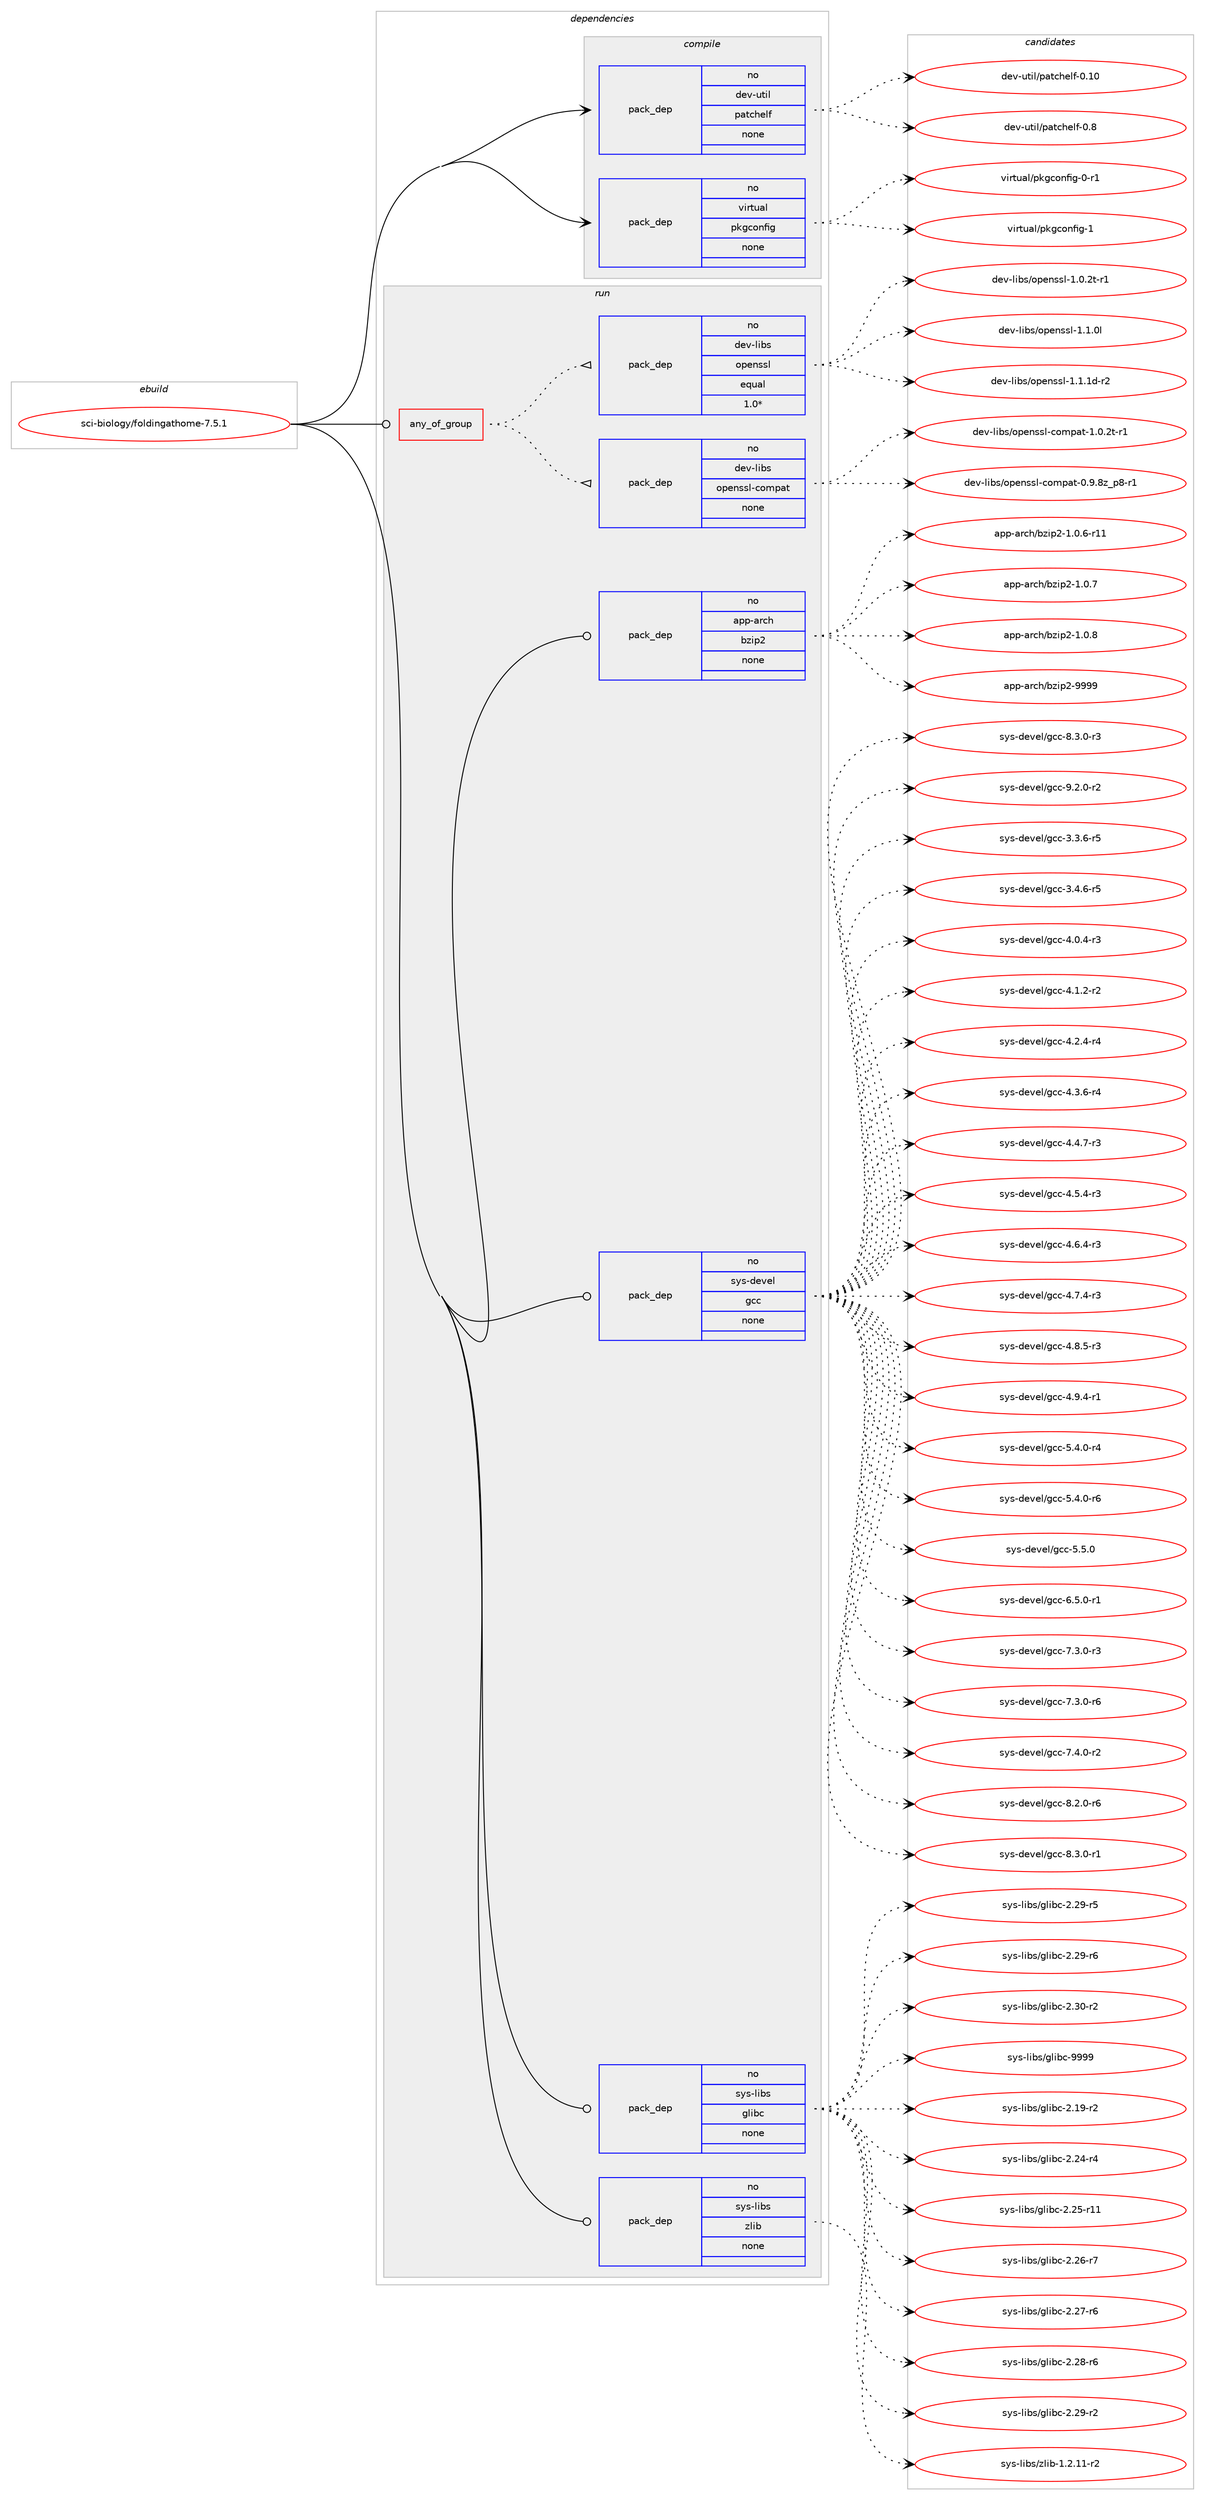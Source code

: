digraph prolog {

# *************
# Graph options
# *************

newrank=true;
concentrate=true;
compound=true;
graph [rankdir=LR,fontname=Helvetica,fontsize=10,ranksep=1.5];#, ranksep=2.5, nodesep=0.2];
edge  [arrowhead=vee];
node  [fontname=Helvetica,fontsize=10];

# **********
# The ebuild
# **********

subgraph cluster_leftcol {
color=gray;
rank=same;
label=<<i>ebuild</i>>;
id [label="sci-biology/foldingathome-7.5.1", color=red, width=4, href="../sci-biology/foldingathome-7.5.1.svg"];
}

# ****************
# The dependencies
# ****************

subgraph cluster_midcol {
color=gray;
label=<<i>dependencies</i>>;
subgraph cluster_compile {
fillcolor="#eeeeee";
style=filled;
label=<<i>compile</i>>;
subgraph pack628619 {
dependency850375 [label=<<TABLE BORDER="0" CELLBORDER="1" CELLSPACING="0" CELLPADDING="4" WIDTH="220"><TR><TD ROWSPAN="6" CELLPADDING="30">pack_dep</TD></TR><TR><TD WIDTH="110">no</TD></TR><TR><TD>dev-util</TD></TR><TR><TD>patchelf</TD></TR><TR><TD>none</TD></TR><TR><TD></TD></TR></TABLE>>, shape=none, color=blue];
}
id:e -> dependency850375:w [weight=20,style="solid",arrowhead="vee"];
subgraph pack628620 {
dependency850376 [label=<<TABLE BORDER="0" CELLBORDER="1" CELLSPACING="0" CELLPADDING="4" WIDTH="220"><TR><TD ROWSPAN="6" CELLPADDING="30">pack_dep</TD></TR><TR><TD WIDTH="110">no</TD></TR><TR><TD>virtual</TD></TR><TR><TD>pkgconfig</TD></TR><TR><TD>none</TD></TR><TR><TD></TD></TR></TABLE>>, shape=none, color=blue];
}
id:e -> dependency850376:w [weight=20,style="solid",arrowhead="vee"];
}
subgraph cluster_compileandrun {
fillcolor="#eeeeee";
style=filled;
label=<<i>compile and run</i>>;
}
subgraph cluster_run {
fillcolor="#eeeeee";
style=filled;
label=<<i>run</i>>;
subgraph any14481 {
dependency850377 [label=<<TABLE BORDER="0" CELLBORDER="1" CELLSPACING="0" CELLPADDING="4"><TR><TD CELLPADDING="10">any_of_group</TD></TR></TABLE>>, shape=none, color=red];subgraph pack628621 {
dependency850378 [label=<<TABLE BORDER="0" CELLBORDER="1" CELLSPACING="0" CELLPADDING="4" WIDTH="220"><TR><TD ROWSPAN="6" CELLPADDING="30">pack_dep</TD></TR><TR><TD WIDTH="110">no</TD></TR><TR><TD>dev-libs</TD></TR><TR><TD>openssl-compat</TD></TR><TR><TD>none</TD></TR><TR><TD></TD></TR></TABLE>>, shape=none, color=blue];
}
dependency850377:e -> dependency850378:w [weight=20,style="dotted",arrowhead="oinv"];
subgraph pack628622 {
dependency850379 [label=<<TABLE BORDER="0" CELLBORDER="1" CELLSPACING="0" CELLPADDING="4" WIDTH="220"><TR><TD ROWSPAN="6" CELLPADDING="30">pack_dep</TD></TR><TR><TD WIDTH="110">no</TD></TR><TR><TD>dev-libs</TD></TR><TR><TD>openssl</TD></TR><TR><TD>equal</TD></TR><TR><TD>1.0*</TD></TR></TABLE>>, shape=none, color=blue];
}
dependency850377:e -> dependency850379:w [weight=20,style="dotted",arrowhead="oinv"];
}
id:e -> dependency850377:w [weight=20,style="solid",arrowhead="odot"];
subgraph pack628623 {
dependency850380 [label=<<TABLE BORDER="0" CELLBORDER="1" CELLSPACING="0" CELLPADDING="4" WIDTH="220"><TR><TD ROWSPAN="6" CELLPADDING="30">pack_dep</TD></TR><TR><TD WIDTH="110">no</TD></TR><TR><TD>app-arch</TD></TR><TR><TD>bzip2</TD></TR><TR><TD>none</TD></TR><TR><TD></TD></TR></TABLE>>, shape=none, color=blue];
}
id:e -> dependency850380:w [weight=20,style="solid",arrowhead="odot"];
subgraph pack628624 {
dependency850381 [label=<<TABLE BORDER="0" CELLBORDER="1" CELLSPACING="0" CELLPADDING="4" WIDTH="220"><TR><TD ROWSPAN="6" CELLPADDING="30">pack_dep</TD></TR><TR><TD WIDTH="110">no</TD></TR><TR><TD>sys-devel</TD></TR><TR><TD>gcc</TD></TR><TR><TD>none</TD></TR><TR><TD></TD></TR></TABLE>>, shape=none, color=blue];
}
id:e -> dependency850381:w [weight=20,style="solid",arrowhead="odot"];
subgraph pack628625 {
dependency850382 [label=<<TABLE BORDER="0" CELLBORDER="1" CELLSPACING="0" CELLPADDING="4" WIDTH="220"><TR><TD ROWSPAN="6" CELLPADDING="30">pack_dep</TD></TR><TR><TD WIDTH="110">no</TD></TR><TR><TD>sys-libs</TD></TR><TR><TD>glibc</TD></TR><TR><TD>none</TD></TR><TR><TD></TD></TR></TABLE>>, shape=none, color=blue];
}
id:e -> dependency850382:w [weight=20,style="solid",arrowhead="odot"];
subgraph pack628626 {
dependency850383 [label=<<TABLE BORDER="0" CELLBORDER="1" CELLSPACING="0" CELLPADDING="4" WIDTH="220"><TR><TD ROWSPAN="6" CELLPADDING="30">pack_dep</TD></TR><TR><TD WIDTH="110">no</TD></TR><TR><TD>sys-libs</TD></TR><TR><TD>zlib</TD></TR><TR><TD>none</TD></TR><TR><TD></TD></TR></TABLE>>, shape=none, color=blue];
}
id:e -> dependency850383:w [weight=20,style="solid",arrowhead="odot"];
}
}

# **************
# The candidates
# **************

subgraph cluster_choices {
rank=same;
color=gray;
label=<<i>candidates</i>>;

subgraph choice628619 {
color=black;
nodesep=1;
choice100101118451171161051084711297116991041011081024548464948 [label="dev-util/patchelf-0.10", color=red, width=4,href="../dev-util/patchelf-0.10.svg"];
choice1001011184511711610510847112971169910410110810245484656 [label="dev-util/patchelf-0.8", color=red, width=4,href="../dev-util/patchelf-0.8.svg"];
dependency850375:e -> choice100101118451171161051084711297116991041011081024548464948:w [style=dotted,weight="100"];
dependency850375:e -> choice1001011184511711610510847112971169910410110810245484656:w [style=dotted,weight="100"];
}
subgraph choice628620 {
color=black;
nodesep=1;
choice11810511411611797108471121071039911111010210510345484511449 [label="virtual/pkgconfig-0-r1", color=red, width=4,href="../virtual/pkgconfig-0-r1.svg"];
choice1181051141161179710847112107103991111101021051034549 [label="virtual/pkgconfig-1", color=red, width=4,href="../virtual/pkgconfig-1.svg"];
dependency850376:e -> choice11810511411611797108471121071039911111010210510345484511449:w [style=dotted,weight="100"];
dependency850376:e -> choice1181051141161179710847112107103991111101021051034549:w [style=dotted,weight="100"];
}
subgraph choice628621 {
color=black;
nodesep=1;
choice10010111845108105981154711111210111011511510845991111091129711645484657465612295112564511449 [label="dev-libs/openssl-compat-0.9.8z_p8-r1", color=red, width=4,href="../dev-libs/openssl-compat-0.9.8z_p8-r1.svg"];
choice1001011184510810598115471111121011101151151084599111109112971164549464846501164511449 [label="dev-libs/openssl-compat-1.0.2t-r1", color=red, width=4,href="../dev-libs/openssl-compat-1.0.2t-r1.svg"];
dependency850378:e -> choice10010111845108105981154711111210111011511510845991111091129711645484657465612295112564511449:w [style=dotted,weight="100"];
dependency850378:e -> choice1001011184510810598115471111121011101151151084599111109112971164549464846501164511449:w [style=dotted,weight="100"];
}
subgraph choice628622 {
color=black;
nodesep=1;
choice1001011184510810598115471111121011101151151084549464846501164511449 [label="dev-libs/openssl-1.0.2t-r1", color=red, width=4,href="../dev-libs/openssl-1.0.2t-r1.svg"];
choice100101118451081059811547111112101110115115108454946494648108 [label="dev-libs/openssl-1.1.0l", color=red, width=4,href="../dev-libs/openssl-1.1.0l.svg"];
choice1001011184510810598115471111121011101151151084549464946491004511450 [label="dev-libs/openssl-1.1.1d-r2", color=red, width=4,href="../dev-libs/openssl-1.1.1d-r2.svg"];
dependency850379:e -> choice1001011184510810598115471111121011101151151084549464846501164511449:w [style=dotted,weight="100"];
dependency850379:e -> choice100101118451081059811547111112101110115115108454946494648108:w [style=dotted,weight="100"];
dependency850379:e -> choice1001011184510810598115471111121011101151151084549464946491004511450:w [style=dotted,weight="100"];
}
subgraph choice628623 {
color=black;
nodesep=1;
choice97112112459711499104479812210511250454946484654451144949 [label="app-arch/bzip2-1.0.6-r11", color=red, width=4,href="../app-arch/bzip2-1.0.6-r11.svg"];
choice97112112459711499104479812210511250454946484655 [label="app-arch/bzip2-1.0.7", color=red, width=4,href="../app-arch/bzip2-1.0.7.svg"];
choice97112112459711499104479812210511250454946484656 [label="app-arch/bzip2-1.0.8", color=red, width=4,href="../app-arch/bzip2-1.0.8.svg"];
choice971121124597114991044798122105112504557575757 [label="app-arch/bzip2-9999", color=red, width=4,href="../app-arch/bzip2-9999.svg"];
dependency850380:e -> choice97112112459711499104479812210511250454946484654451144949:w [style=dotted,weight="100"];
dependency850380:e -> choice97112112459711499104479812210511250454946484655:w [style=dotted,weight="100"];
dependency850380:e -> choice97112112459711499104479812210511250454946484656:w [style=dotted,weight="100"];
dependency850380:e -> choice971121124597114991044798122105112504557575757:w [style=dotted,weight="100"];
}
subgraph choice628624 {
color=black;
nodesep=1;
choice115121115451001011181011084710399994551465146544511453 [label="sys-devel/gcc-3.3.6-r5", color=red, width=4,href="../sys-devel/gcc-3.3.6-r5.svg"];
choice115121115451001011181011084710399994551465246544511453 [label="sys-devel/gcc-3.4.6-r5", color=red, width=4,href="../sys-devel/gcc-3.4.6-r5.svg"];
choice115121115451001011181011084710399994552464846524511451 [label="sys-devel/gcc-4.0.4-r3", color=red, width=4,href="../sys-devel/gcc-4.0.4-r3.svg"];
choice115121115451001011181011084710399994552464946504511450 [label="sys-devel/gcc-4.1.2-r2", color=red, width=4,href="../sys-devel/gcc-4.1.2-r2.svg"];
choice115121115451001011181011084710399994552465046524511452 [label="sys-devel/gcc-4.2.4-r4", color=red, width=4,href="../sys-devel/gcc-4.2.4-r4.svg"];
choice115121115451001011181011084710399994552465146544511452 [label="sys-devel/gcc-4.3.6-r4", color=red, width=4,href="../sys-devel/gcc-4.3.6-r4.svg"];
choice115121115451001011181011084710399994552465246554511451 [label="sys-devel/gcc-4.4.7-r3", color=red, width=4,href="../sys-devel/gcc-4.4.7-r3.svg"];
choice115121115451001011181011084710399994552465346524511451 [label="sys-devel/gcc-4.5.4-r3", color=red, width=4,href="../sys-devel/gcc-4.5.4-r3.svg"];
choice115121115451001011181011084710399994552465446524511451 [label="sys-devel/gcc-4.6.4-r3", color=red, width=4,href="../sys-devel/gcc-4.6.4-r3.svg"];
choice115121115451001011181011084710399994552465546524511451 [label="sys-devel/gcc-4.7.4-r3", color=red, width=4,href="../sys-devel/gcc-4.7.4-r3.svg"];
choice115121115451001011181011084710399994552465646534511451 [label="sys-devel/gcc-4.8.5-r3", color=red, width=4,href="../sys-devel/gcc-4.8.5-r3.svg"];
choice115121115451001011181011084710399994552465746524511449 [label="sys-devel/gcc-4.9.4-r1", color=red, width=4,href="../sys-devel/gcc-4.9.4-r1.svg"];
choice115121115451001011181011084710399994553465246484511452 [label="sys-devel/gcc-5.4.0-r4", color=red, width=4,href="../sys-devel/gcc-5.4.0-r4.svg"];
choice115121115451001011181011084710399994553465246484511454 [label="sys-devel/gcc-5.4.0-r6", color=red, width=4,href="../sys-devel/gcc-5.4.0-r6.svg"];
choice11512111545100101118101108471039999455346534648 [label="sys-devel/gcc-5.5.0", color=red, width=4,href="../sys-devel/gcc-5.5.0.svg"];
choice115121115451001011181011084710399994554465346484511449 [label="sys-devel/gcc-6.5.0-r1", color=red, width=4,href="../sys-devel/gcc-6.5.0-r1.svg"];
choice115121115451001011181011084710399994555465146484511451 [label="sys-devel/gcc-7.3.0-r3", color=red, width=4,href="../sys-devel/gcc-7.3.0-r3.svg"];
choice115121115451001011181011084710399994555465146484511454 [label="sys-devel/gcc-7.3.0-r6", color=red, width=4,href="../sys-devel/gcc-7.3.0-r6.svg"];
choice115121115451001011181011084710399994555465246484511450 [label="sys-devel/gcc-7.4.0-r2", color=red, width=4,href="../sys-devel/gcc-7.4.0-r2.svg"];
choice115121115451001011181011084710399994556465046484511454 [label="sys-devel/gcc-8.2.0-r6", color=red, width=4,href="../sys-devel/gcc-8.2.0-r6.svg"];
choice115121115451001011181011084710399994556465146484511449 [label="sys-devel/gcc-8.3.0-r1", color=red, width=4,href="../sys-devel/gcc-8.3.0-r1.svg"];
choice115121115451001011181011084710399994556465146484511451 [label="sys-devel/gcc-8.3.0-r3", color=red, width=4,href="../sys-devel/gcc-8.3.0-r3.svg"];
choice115121115451001011181011084710399994557465046484511450 [label="sys-devel/gcc-9.2.0-r2", color=red, width=4,href="../sys-devel/gcc-9.2.0-r2.svg"];
dependency850381:e -> choice115121115451001011181011084710399994551465146544511453:w [style=dotted,weight="100"];
dependency850381:e -> choice115121115451001011181011084710399994551465246544511453:w [style=dotted,weight="100"];
dependency850381:e -> choice115121115451001011181011084710399994552464846524511451:w [style=dotted,weight="100"];
dependency850381:e -> choice115121115451001011181011084710399994552464946504511450:w [style=dotted,weight="100"];
dependency850381:e -> choice115121115451001011181011084710399994552465046524511452:w [style=dotted,weight="100"];
dependency850381:e -> choice115121115451001011181011084710399994552465146544511452:w [style=dotted,weight="100"];
dependency850381:e -> choice115121115451001011181011084710399994552465246554511451:w [style=dotted,weight="100"];
dependency850381:e -> choice115121115451001011181011084710399994552465346524511451:w [style=dotted,weight="100"];
dependency850381:e -> choice115121115451001011181011084710399994552465446524511451:w [style=dotted,weight="100"];
dependency850381:e -> choice115121115451001011181011084710399994552465546524511451:w [style=dotted,weight="100"];
dependency850381:e -> choice115121115451001011181011084710399994552465646534511451:w [style=dotted,weight="100"];
dependency850381:e -> choice115121115451001011181011084710399994552465746524511449:w [style=dotted,weight="100"];
dependency850381:e -> choice115121115451001011181011084710399994553465246484511452:w [style=dotted,weight="100"];
dependency850381:e -> choice115121115451001011181011084710399994553465246484511454:w [style=dotted,weight="100"];
dependency850381:e -> choice11512111545100101118101108471039999455346534648:w [style=dotted,weight="100"];
dependency850381:e -> choice115121115451001011181011084710399994554465346484511449:w [style=dotted,weight="100"];
dependency850381:e -> choice115121115451001011181011084710399994555465146484511451:w [style=dotted,weight="100"];
dependency850381:e -> choice115121115451001011181011084710399994555465146484511454:w [style=dotted,weight="100"];
dependency850381:e -> choice115121115451001011181011084710399994555465246484511450:w [style=dotted,weight="100"];
dependency850381:e -> choice115121115451001011181011084710399994556465046484511454:w [style=dotted,weight="100"];
dependency850381:e -> choice115121115451001011181011084710399994556465146484511449:w [style=dotted,weight="100"];
dependency850381:e -> choice115121115451001011181011084710399994556465146484511451:w [style=dotted,weight="100"];
dependency850381:e -> choice115121115451001011181011084710399994557465046484511450:w [style=dotted,weight="100"];
}
subgraph choice628625 {
color=black;
nodesep=1;
choice115121115451081059811547103108105989945504649574511450 [label="sys-libs/glibc-2.19-r2", color=red, width=4,href="../sys-libs/glibc-2.19-r2.svg"];
choice115121115451081059811547103108105989945504650524511452 [label="sys-libs/glibc-2.24-r4", color=red, width=4,href="../sys-libs/glibc-2.24-r4.svg"];
choice11512111545108105981154710310810598994550465053451144949 [label="sys-libs/glibc-2.25-r11", color=red, width=4,href="../sys-libs/glibc-2.25-r11.svg"];
choice115121115451081059811547103108105989945504650544511455 [label="sys-libs/glibc-2.26-r7", color=red, width=4,href="../sys-libs/glibc-2.26-r7.svg"];
choice115121115451081059811547103108105989945504650554511454 [label="sys-libs/glibc-2.27-r6", color=red, width=4,href="../sys-libs/glibc-2.27-r6.svg"];
choice115121115451081059811547103108105989945504650564511454 [label="sys-libs/glibc-2.28-r6", color=red, width=4,href="../sys-libs/glibc-2.28-r6.svg"];
choice115121115451081059811547103108105989945504650574511450 [label="sys-libs/glibc-2.29-r2", color=red, width=4,href="../sys-libs/glibc-2.29-r2.svg"];
choice115121115451081059811547103108105989945504650574511453 [label="sys-libs/glibc-2.29-r5", color=red, width=4,href="../sys-libs/glibc-2.29-r5.svg"];
choice115121115451081059811547103108105989945504650574511454 [label="sys-libs/glibc-2.29-r6", color=red, width=4,href="../sys-libs/glibc-2.29-r6.svg"];
choice115121115451081059811547103108105989945504651484511450 [label="sys-libs/glibc-2.30-r2", color=red, width=4,href="../sys-libs/glibc-2.30-r2.svg"];
choice11512111545108105981154710310810598994557575757 [label="sys-libs/glibc-9999", color=red, width=4,href="../sys-libs/glibc-9999.svg"];
dependency850382:e -> choice115121115451081059811547103108105989945504649574511450:w [style=dotted,weight="100"];
dependency850382:e -> choice115121115451081059811547103108105989945504650524511452:w [style=dotted,weight="100"];
dependency850382:e -> choice11512111545108105981154710310810598994550465053451144949:w [style=dotted,weight="100"];
dependency850382:e -> choice115121115451081059811547103108105989945504650544511455:w [style=dotted,weight="100"];
dependency850382:e -> choice115121115451081059811547103108105989945504650554511454:w [style=dotted,weight="100"];
dependency850382:e -> choice115121115451081059811547103108105989945504650564511454:w [style=dotted,weight="100"];
dependency850382:e -> choice115121115451081059811547103108105989945504650574511450:w [style=dotted,weight="100"];
dependency850382:e -> choice115121115451081059811547103108105989945504650574511453:w [style=dotted,weight="100"];
dependency850382:e -> choice115121115451081059811547103108105989945504650574511454:w [style=dotted,weight="100"];
dependency850382:e -> choice115121115451081059811547103108105989945504651484511450:w [style=dotted,weight="100"];
dependency850382:e -> choice11512111545108105981154710310810598994557575757:w [style=dotted,weight="100"];
}
subgraph choice628626 {
color=black;
nodesep=1;
choice11512111545108105981154712210810598454946504649494511450 [label="sys-libs/zlib-1.2.11-r2", color=red, width=4,href="../sys-libs/zlib-1.2.11-r2.svg"];
dependency850383:e -> choice11512111545108105981154712210810598454946504649494511450:w [style=dotted,weight="100"];
}
}

}
